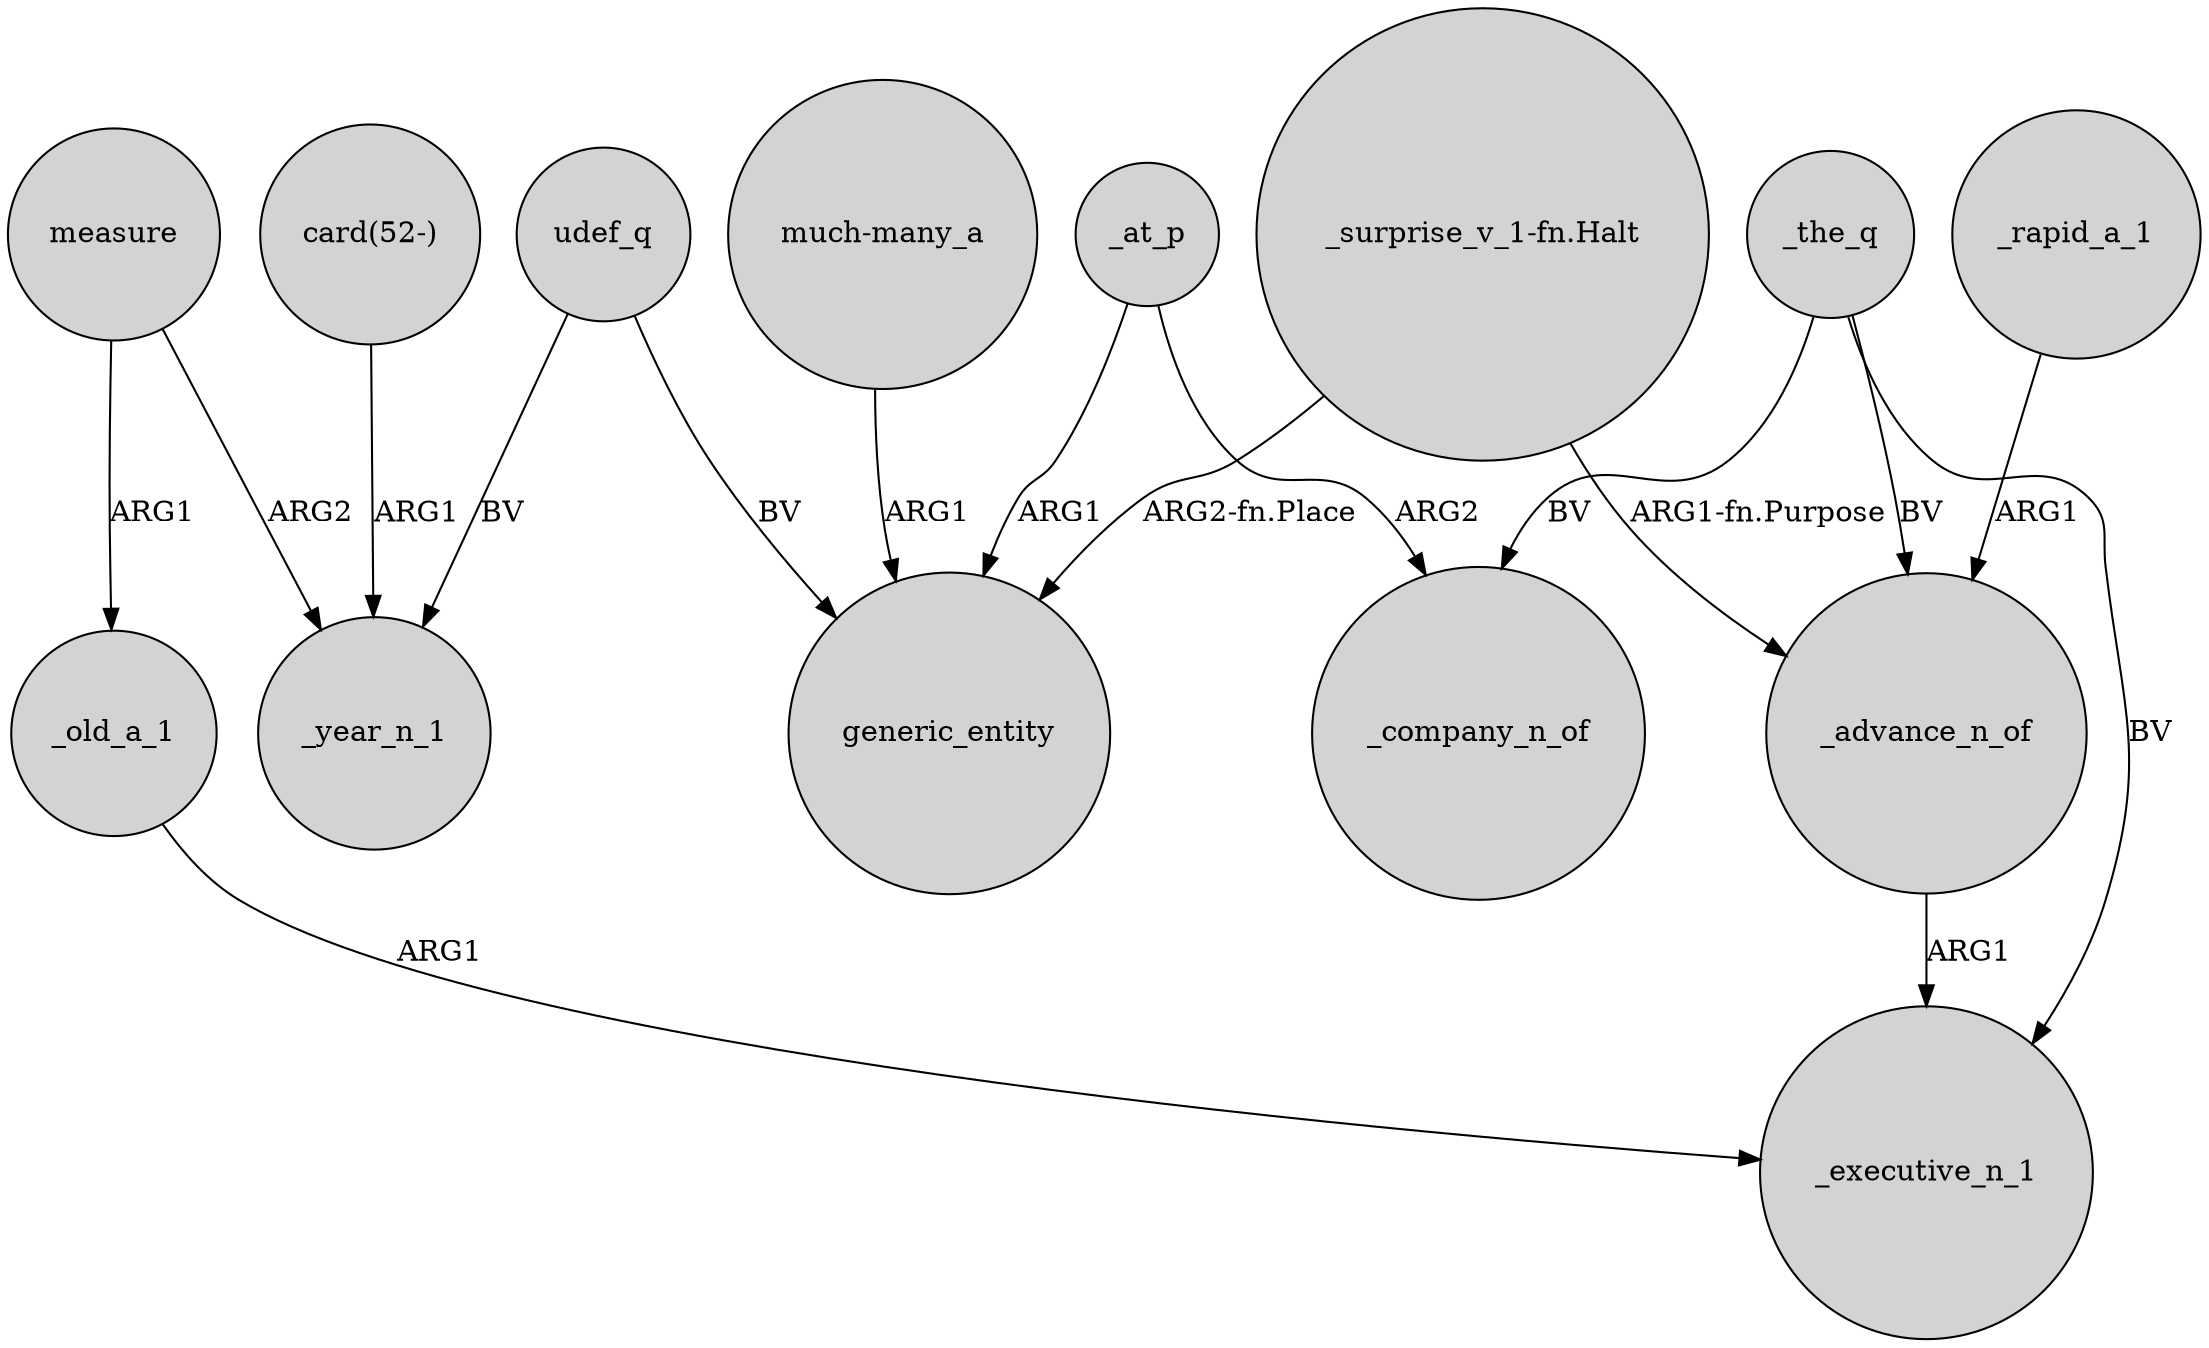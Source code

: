 digraph {
	node [shape=circle style=filled]
	_advance_n_of -> _executive_n_1 [label=ARG1]
	"_surprise_v_1-fn.Halt" -> generic_entity [label="ARG2-fn.Place"]
	udef_q -> _year_n_1 [label=BV]
	"much-many_a" -> generic_entity [label=ARG1]
	"card(52-)" -> _year_n_1 [label=ARG1]
	measure -> _old_a_1 [label=ARG1]
	_the_q -> _executive_n_1 [label=BV]
	udef_q -> generic_entity [label=BV]
	_old_a_1 -> _executive_n_1 [label=ARG1]
	_the_q -> _advance_n_of [label=BV]
	_rapid_a_1 -> _advance_n_of [label=ARG1]
	_at_p -> _company_n_of [label=ARG2]
	_the_q -> _company_n_of [label=BV]
	"_surprise_v_1-fn.Halt" -> _advance_n_of [label="ARG1-fn.Purpose"]
	_at_p -> generic_entity [label=ARG1]
	measure -> _year_n_1 [label=ARG2]
}
